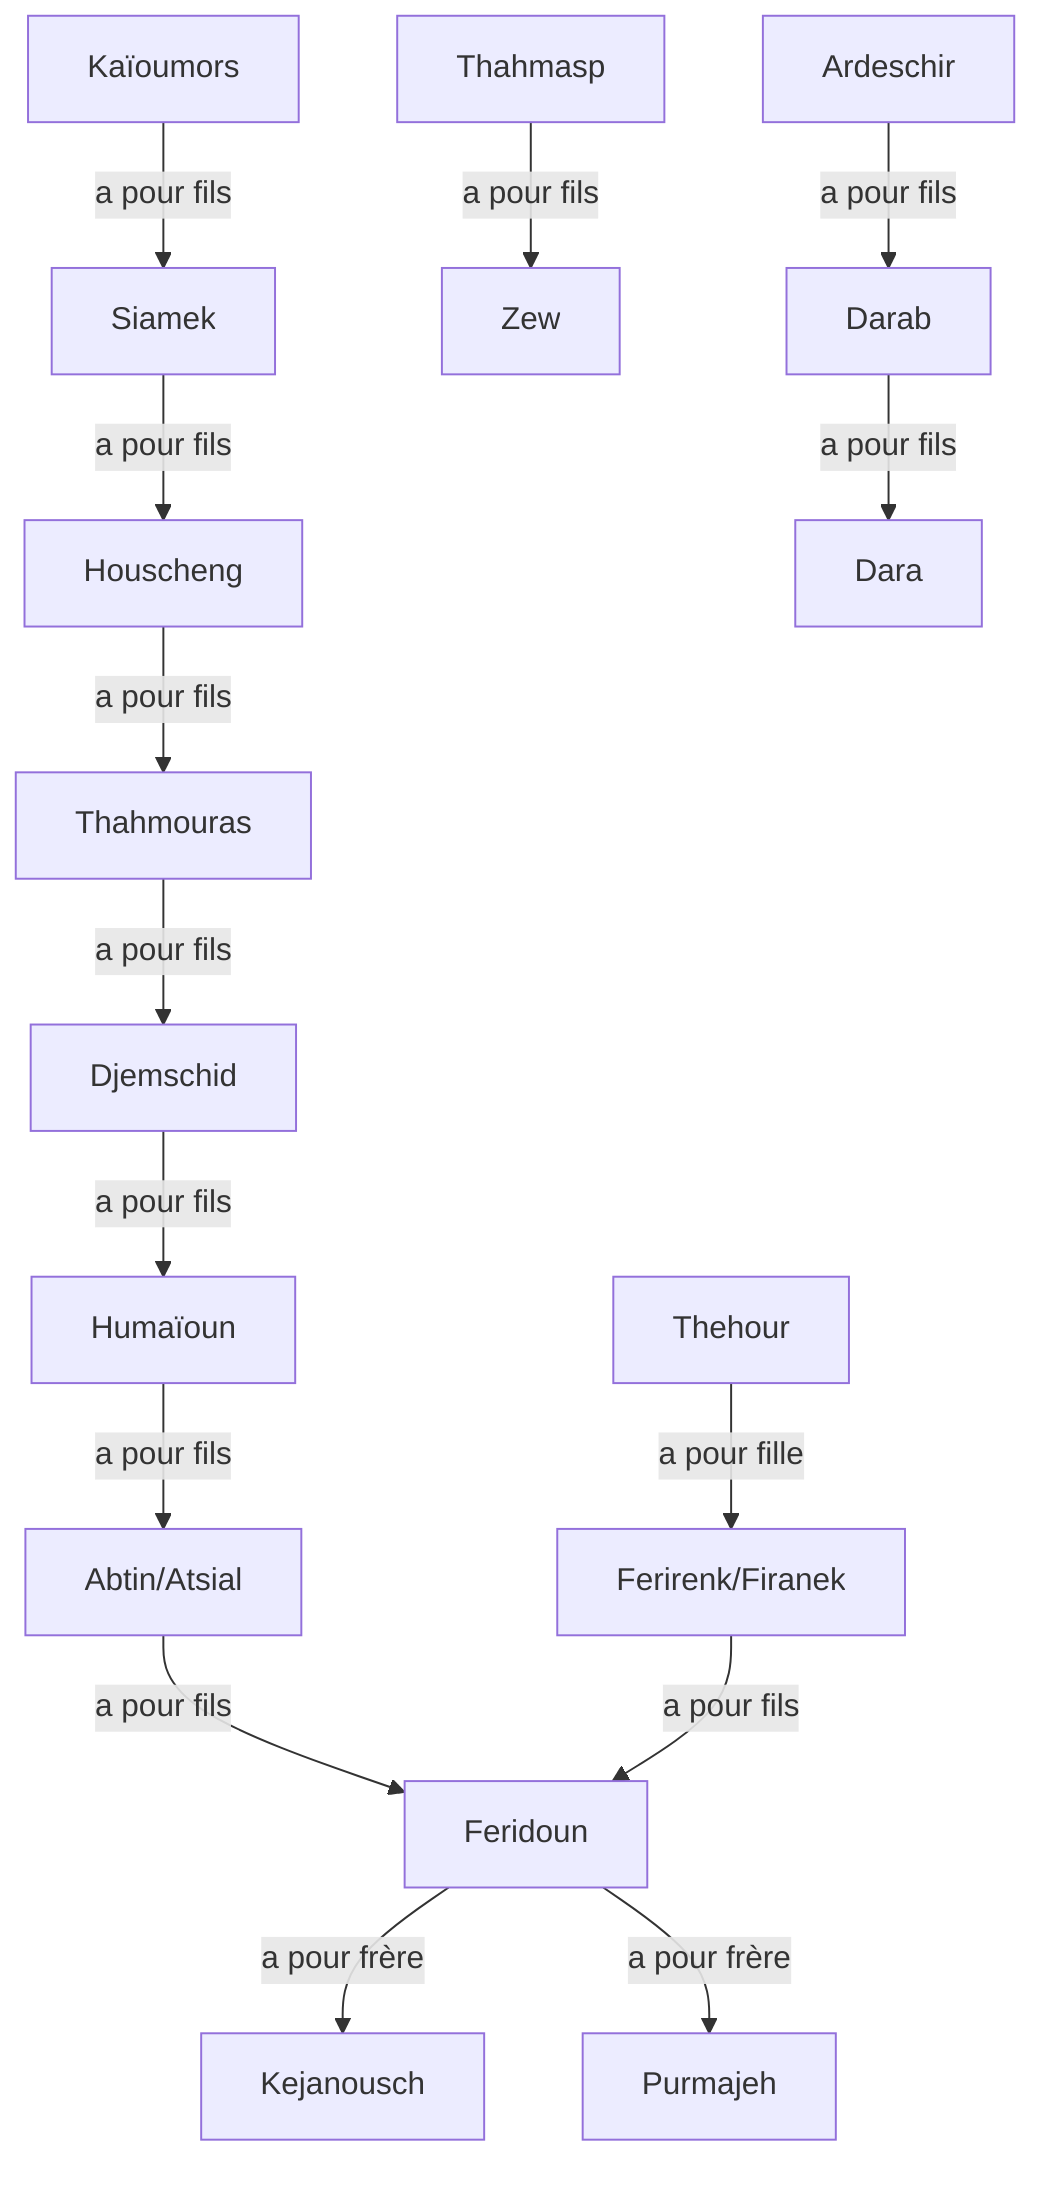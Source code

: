 graph TD
Kaïoumors --a pour fils--> Siamek
Siamek --a pour fils--> Houscheng
Houscheng --a pour fils--> Thahmouras
Thahmouras --a pour fils--> Djemschid
Djemschid --a pour fils--> Humaïoun
Humaïoun --a pour fils-->Abtin/Atsial
Abtin/Atsial --a pour fils--> Feridoun
Thehour --a pour fille--> Ferirenk/Firanek
Ferirenk/Firanek --a pour fils--> Feridoun
Feridoun --a pour frère--> Kejanousch
Feridoun --a pour frère--> Purmajeh
Thahmasp --a pour fils--> Zew
Ardeschir --a pour fils--> Darab
Darab --a pour fils--> Dara